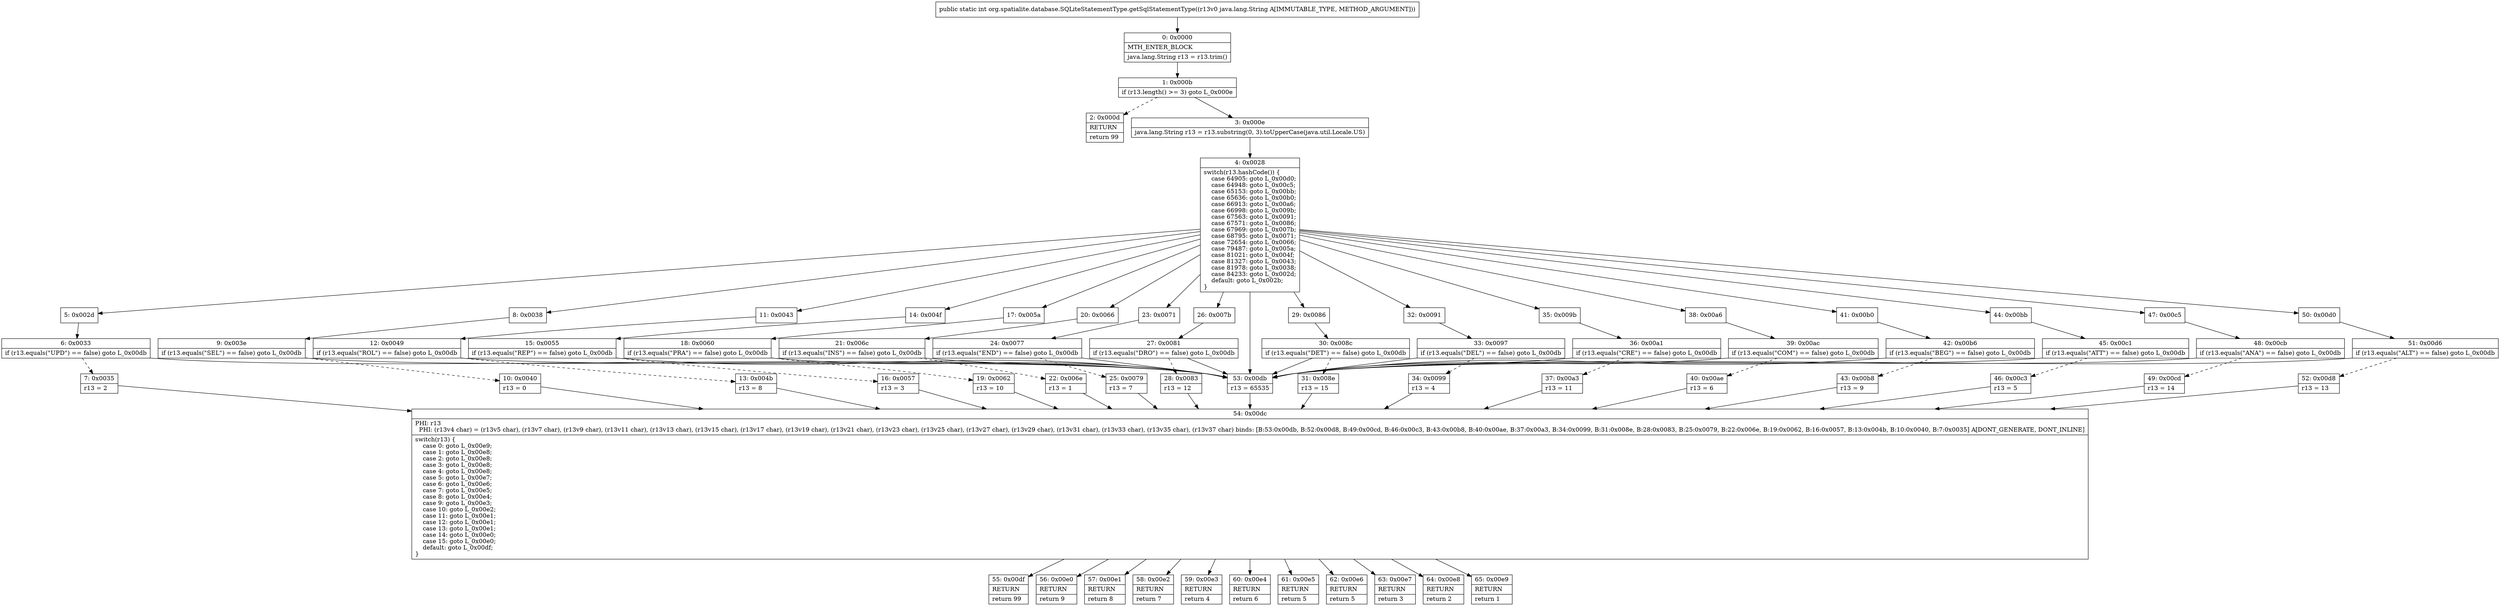 digraph "CFG fororg.spatialite.database.SQLiteStatementType.getSqlStatementType(Ljava\/lang\/String;)I" {
Node_0 [shape=record,label="{0\:\ 0x0000|MTH_ENTER_BLOCK\l|java.lang.String r13 = r13.trim()\l}"];
Node_1 [shape=record,label="{1\:\ 0x000b|if (r13.length() \>= 3) goto L_0x000e\l}"];
Node_2 [shape=record,label="{2\:\ 0x000d|RETURN\l|return 99\l}"];
Node_3 [shape=record,label="{3\:\ 0x000e|java.lang.String r13 = r13.substring(0, 3).toUpperCase(java.util.Locale.US)\l}"];
Node_4 [shape=record,label="{4\:\ 0x0028|switch(r13.hashCode()) \{\l    case 64905: goto L_0x00d0;\l    case 64948: goto L_0x00c5;\l    case 65153: goto L_0x00bb;\l    case 65636: goto L_0x00b0;\l    case 66913: goto L_0x00a6;\l    case 66998: goto L_0x009b;\l    case 67563: goto L_0x0091;\l    case 67571: goto L_0x0086;\l    case 67969: goto L_0x007b;\l    case 68795: goto L_0x0071;\l    case 72654: goto L_0x0066;\l    case 79487: goto L_0x005a;\l    case 81021: goto L_0x004f;\l    case 81327: goto L_0x0043;\l    case 81978: goto L_0x0038;\l    case 84233: goto L_0x002d;\l    default: goto L_0x002b;\l\}\l}"];
Node_5 [shape=record,label="{5\:\ 0x002d}"];
Node_6 [shape=record,label="{6\:\ 0x0033|if (r13.equals(\"UPD\") == false) goto L_0x00db\l}"];
Node_7 [shape=record,label="{7\:\ 0x0035|r13 = 2\l}"];
Node_8 [shape=record,label="{8\:\ 0x0038}"];
Node_9 [shape=record,label="{9\:\ 0x003e|if (r13.equals(\"SEL\") == false) goto L_0x00db\l}"];
Node_10 [shape=record,label="{10\:\ 0x0040|r13 = 0\l}"];
Node_11 [shape=record,label="{11\:\ 0x0043}"];
Node_12 [shape=record,label="{12\:\ 0x0049|if (r13.equals(\"ROL\") == false) goto L_0x00db\l}"];
Node_13 [shape=record,label="{13\:\ 0x004b|r13 = 8\l}"];
Node_14 [shape=record,label="{14\:\ 0x004f}"];
Node_15 [shape=record,label="{15\:\ 0x0055|if (r13.equals(\"REP\") == false) goto L_0x00db\l}"];
Node_16 [shape=record,label="{16\:\ 0x0057|r13 = 3\l}"];
Node_17 [shape=record,label="{17\:\ 0x005a}"];
Node_18 [shape=record,label="{18\:\ 0x0060|if (r13.equals(\"PRA\") == false) goto L_0x00db\l}"];
Node_19 [shape=record,label="{19\:\ 0x0062|r13 = 10\l}"];
Node_20 [shape=record,label="{20\:\ 0x0066}"];
Node_21 [shape=record,label="{21\:\ 0x006c|if (r13.equals(\"INS\") == false) goto L_0x00db\l}"];
Node_22 [shape=record,label="{22\:\ 0x006e|r13 = 1\l}"];
Node_23 [shape=record,label="{23\:\ 0x0071}"];
Node_24 [shape=record,label="{24\:\ 0x0077|if (r13.equals(\"END\") == false) goto L_0x00db\l}"];
Node_25 [shape=record,label="{25\:\ 0x0079|r13 = 7\l}"];
Node_26 [shape=record,label="{26\:\ 0x007b}"];
Node_27 [shape=record,label="{27\:\ 0x0081|if (r13.equals(\"DRO\") == false) goto L_0x00db\l}"];
Node_28 [shape=record,label="{28\:\ 0x0083|r13 = 12\l}"];
Node_29 [shape=record,label="{29\:\ 0x0086}"];
Node_30 [shape=record,label="{30\:\ 0x008c|if (r13.equals(\"DET\") == false) goto L_0x00db\l}"];
Node_31 [shape=record,label="{31\:\ 0x008e|r13 = 15\l}"];
Node_32 [shape=record,label="{32\:\ 0x0091}"];
Node_33 [shape=record,label="{33\:\ 0x0097|if (r13.equals(\"DEL\") == false) goto L_0x00db\l}"];
Node_34 [shape=record,label="{34\:\ 0x0099|r13 = 4\l}"];
Node_35 [shape=record,label="{35\:\ 0x009b}"];
Node_36 [shape=record,label="{36\:\ 0x00a1|if (r13.equals(\"CRE\") == false) goto L_0x00db\l}"];
Node_37 [shape=record,label="{37\:\ 0x00a3|r13 = 11\l}"];
Node_38 [shape=record,label="{38\:\ 0x00a6}"];
Node_39 [shape=record,label="{39\:\ 0x00ac|if (r13.equals(\"COM\") == false) goto L_0x00db\l}"];
Node_40 [shape=record,label="{40\:\ 0x00ae|r13 = 6\l}"];
Node_41 [shape=record,label="{41\:\ 0x00b0}"];
Node_42 [shape=record,label="{42\:\ 0x00b6|if (r13.equals(\"BEG\") == false) goto L_0x00db\l}"];
Node_43 [shape=record,label="{43\:\ 0x00b8|r13 = 9\l}"];
Node_44 [shape=record,label="{44\:\ 0x00bb}"];
Node_45 [shape=record,label="{45\:\ 0x00c1|if (r13.equals(\"ATT\") == false) goto L_0x00db\l}"];
Node_46 [shape=record,label="{46\:\ 0x00c3|r13 = 5\l}"];
Node_47 [shape=record,label="{47\:\ 0x00c5}"];
Node_48 [shape=record,label="{48\:\ 0x00cb|if (r13.equals(\"ANA\") == false) goto L_0x00db\l}"];
Node_49 [shape=record,label="{49\:\ 0x00cd|r13 = 14\l}"];
Node_50 [shape=record,label="{50\:\ 0x00d0}"];
Node_51 [shape=record,label="{51\:\ 0x00d6|if (r13.equals(\"ALT\") == false) goto L_0x00db\l}"];
Node_52 [shape=record,label="{52\:\ 0x00d8|r13 = 13\l}"];
Node_53 [shape=record,label="{53\:\ 0x00db|r13 = 65535\l}"];
Node_54 [shape=record,label="{54\:\ 0x00dc|PHI: r13 \l  PHI: (r13v4 char) = (r13v5 char), (r13v7 char), (r13v9 char), (r13v11 char), (r13v13 char), (r13v15 char), (r13v17 char), (r13v19 char), (r13v21 char), (r13v23 char), (r13v25 char), (r13v27 char), (r13v29 char), (r13v31 char), (r13v33 char), (r13v35 char), (r13v37 char) binds: [B:53:0x00db, B:52:0x00d8, B:49:0x00cd, B:46:0x00c3, B:43:0x00b8, B:40:0x00ae, B:37:0x00a3, B:34:0x0099, B:31:0x008e, B:28:0x0083, B:25:0x0079, B:22:0x006e, B:19:0x0062, B:16:0x0057, B:13:0x004b, B:10:0x0040, B:7:0x0035] A[DONT_GENERATE, DONT_INLINE]\l|switch(r13) \{\l    case 0: goto L_0x00e9;\l    case 1: goto L_0x00e8;\l    case 2: goto L_0x00e8;\l    case 3: goto L_0x00e8;\l    case 4: goto L_0x00e8;\l    case 5: goto L_0x00e7;\l    case 6: goto L_0x00e6;\l    case 7: goto L_0x00e5;\l    case 8: goto L_0x00e4;\l    case 9: goto L_0x00e3;\l    case 10: goto L_0x00e2;\l    case 11: goto L_0x00e1;\l    case 12: goto L_0x00e1;\l    case 13: goto L_0x00e1;\l    case 14: goto L_0x00e0;\l    case 15: goto L_0x00e0;\l    default: goto L_0x00df;\l\}\l}"];
Node_55 [shape=record,label="{55\:\ 0x00df|RETURN\l|return 99\l}"];
Node_56 [shape=record,label="{56\:\ 0x00e0|RETURN\l|return 9\l}"];
Node_57 [shape=record,label="{57\:\ 0x00e1|RETURN\l|return 8\l}"];
Node_58 [shape=record,label="{58\:\ 0x00e2|RETURN\l|return 7\l}"];
Node_59 [shape=record,label="{59\:\ 0x00e3|RETURN\l|return 4\l}"];
Node_60 [shape=record,label="{60\:\ 0x00e4|RETURN\l|return 6\l}"];
Node_61 [shape=record,label="{61\:\ 0x00e5|RETURN\l|return 5\l}"];
Node_62 [shape=record,label="{62\:\ 0x00e6|RETURN\l|return 5\l}"];
Node_63 [shape=record,label="{63\:\ 0x00e7|RETURN\l|return 3\l}"];
Node_64 [shape=record,label="{64\:\ 0x00e8|RETURN\l|return 2\l}"];
Node_65 [shape=record,label="{65\:\ 0x00e9|RETURN\l|return 1\l}"];
MethodNode[shape=record,label="{public static int org.spatialite.database.SQLiteStatementType.getSqlStatementType((r13v0 java.lang.String A[IMMUTABLE_TYPE, METHOD_ARGUMENT])) }"];
MethodNode -> Node_0;
Node_0 -> Node_1;
Node_1 -> Node_2[style=dashed];
Node_1 -> Node_3;
Node_3 -> Node_4;
Node_4 -> Node_5;
Node_4 -> Node_8;
Node_4 -> Node_11;
Node_4 -> Node_14;
Node_4 -> Node_17;
Node_4 -> Node_20;
Node_4 -> Node_23;
Node_4 -> Node_26;
Node_4 -> Node_29;
Node_4 -> Node_32;
Node_4 -> Node_35;
Node_4 -> Node_38;
Node_4 -> Node_41;
Node_4 -> Node_44;
Node_4 -> Node_47;
Node_4 -> Node_50;
Node_4 -> Node_53;
Node_5 -> Node_6;
Node_6 -> Node_7[style=dashed];
Node_6 -> Node_53;
Node_7 -> Node_54;
Node_8 -> Node_9;
Node_9 -> Node_10[style=dashed];
Node_9 -> Node_53;
Node_10 -> Node_54;
Node_11 -> Node_12;
Node_12 -> Node_13[style=dashed];
Node_12 -> Node_53;
Node_13 -> Node_54;
Node_14 -> Node_15;
Node_15 -> Node_16[style=dashed];
Node_15 -> Node_53;
Node_16 -> Node_54;
Node_17 -> Node_18;
Node_18 -> Node_19[style=dashed];
Node_18 -> Node_53;
Node_19 -> Node_54;
Node_20 -> Node_21;
Node_21 -> Node_22[style=dashed];
Node_21 -> Node_53;
Node_22 -> Node_54;
Node_23 -> Node_24;
Node_24 -> Node_25[style=dashed];
Node_24 -> Node_53;
Node_25 -> Node_54;
Node_26 -> Node_27;
Node_27 -> Node_28[style=dashed];
Node_27 -> Node_53;
Node_28 -> Node_54;
Node_29 -> Node_30;
Node_30 -> Node_31[style=dashed];
Node_30 -> Node_53;
Node_31 -> Node_54;
Node_32 -> Node_33;
Node_33 -> Node_34[style=dashed];
Node_33 -> Node_53;
Node_34 -> Node_54;
Node_35 -> Node_36;
Node_36 -> Node_37[style=dashed];
Node_36 -> Node_53;
Node_37 -> Node_54;
Node_38 -> Node_39;
Node_39 -> Node_40[style=dashed];
Node_39 -> Node_53;
Node_40 -> Node_54;
Node_41 -> Node_42;
Node_42 -> Node_43[style=dashed];
Node_42 -> Node_53;
Node_43 -> Node_54;
Node_44 -> Node_45;
Node_45 -> Node_46[style=dashed];
Node_45 -> Node_53;
Node_46 -> Node_54;
Node_47 -> Node_48;
Node_48 -> Node_49[style=dashed];
Node_48 -> Node_53;
Node_49 -> Node_54;
Node_50 -> Node_51;
Node_51 -> Node_52[style=dashed];
Node_51 -> Node_53;
Node_52 -> Node_54;
Node_53 -> Node_54;
Node_54 -> Node_55;
Node_54 -> Node_56;
Node_54 -> Node_57;
Node_54 -> Node_58;
Node_54 -> Node_59;
Node_54 -> Node_60;
Node_54 -> Node_61;
Node_54 -> Node_62;
Node_54 -> Node_63;
Node_54 -> Node_64;
Node_54 -> Node_65;
}

